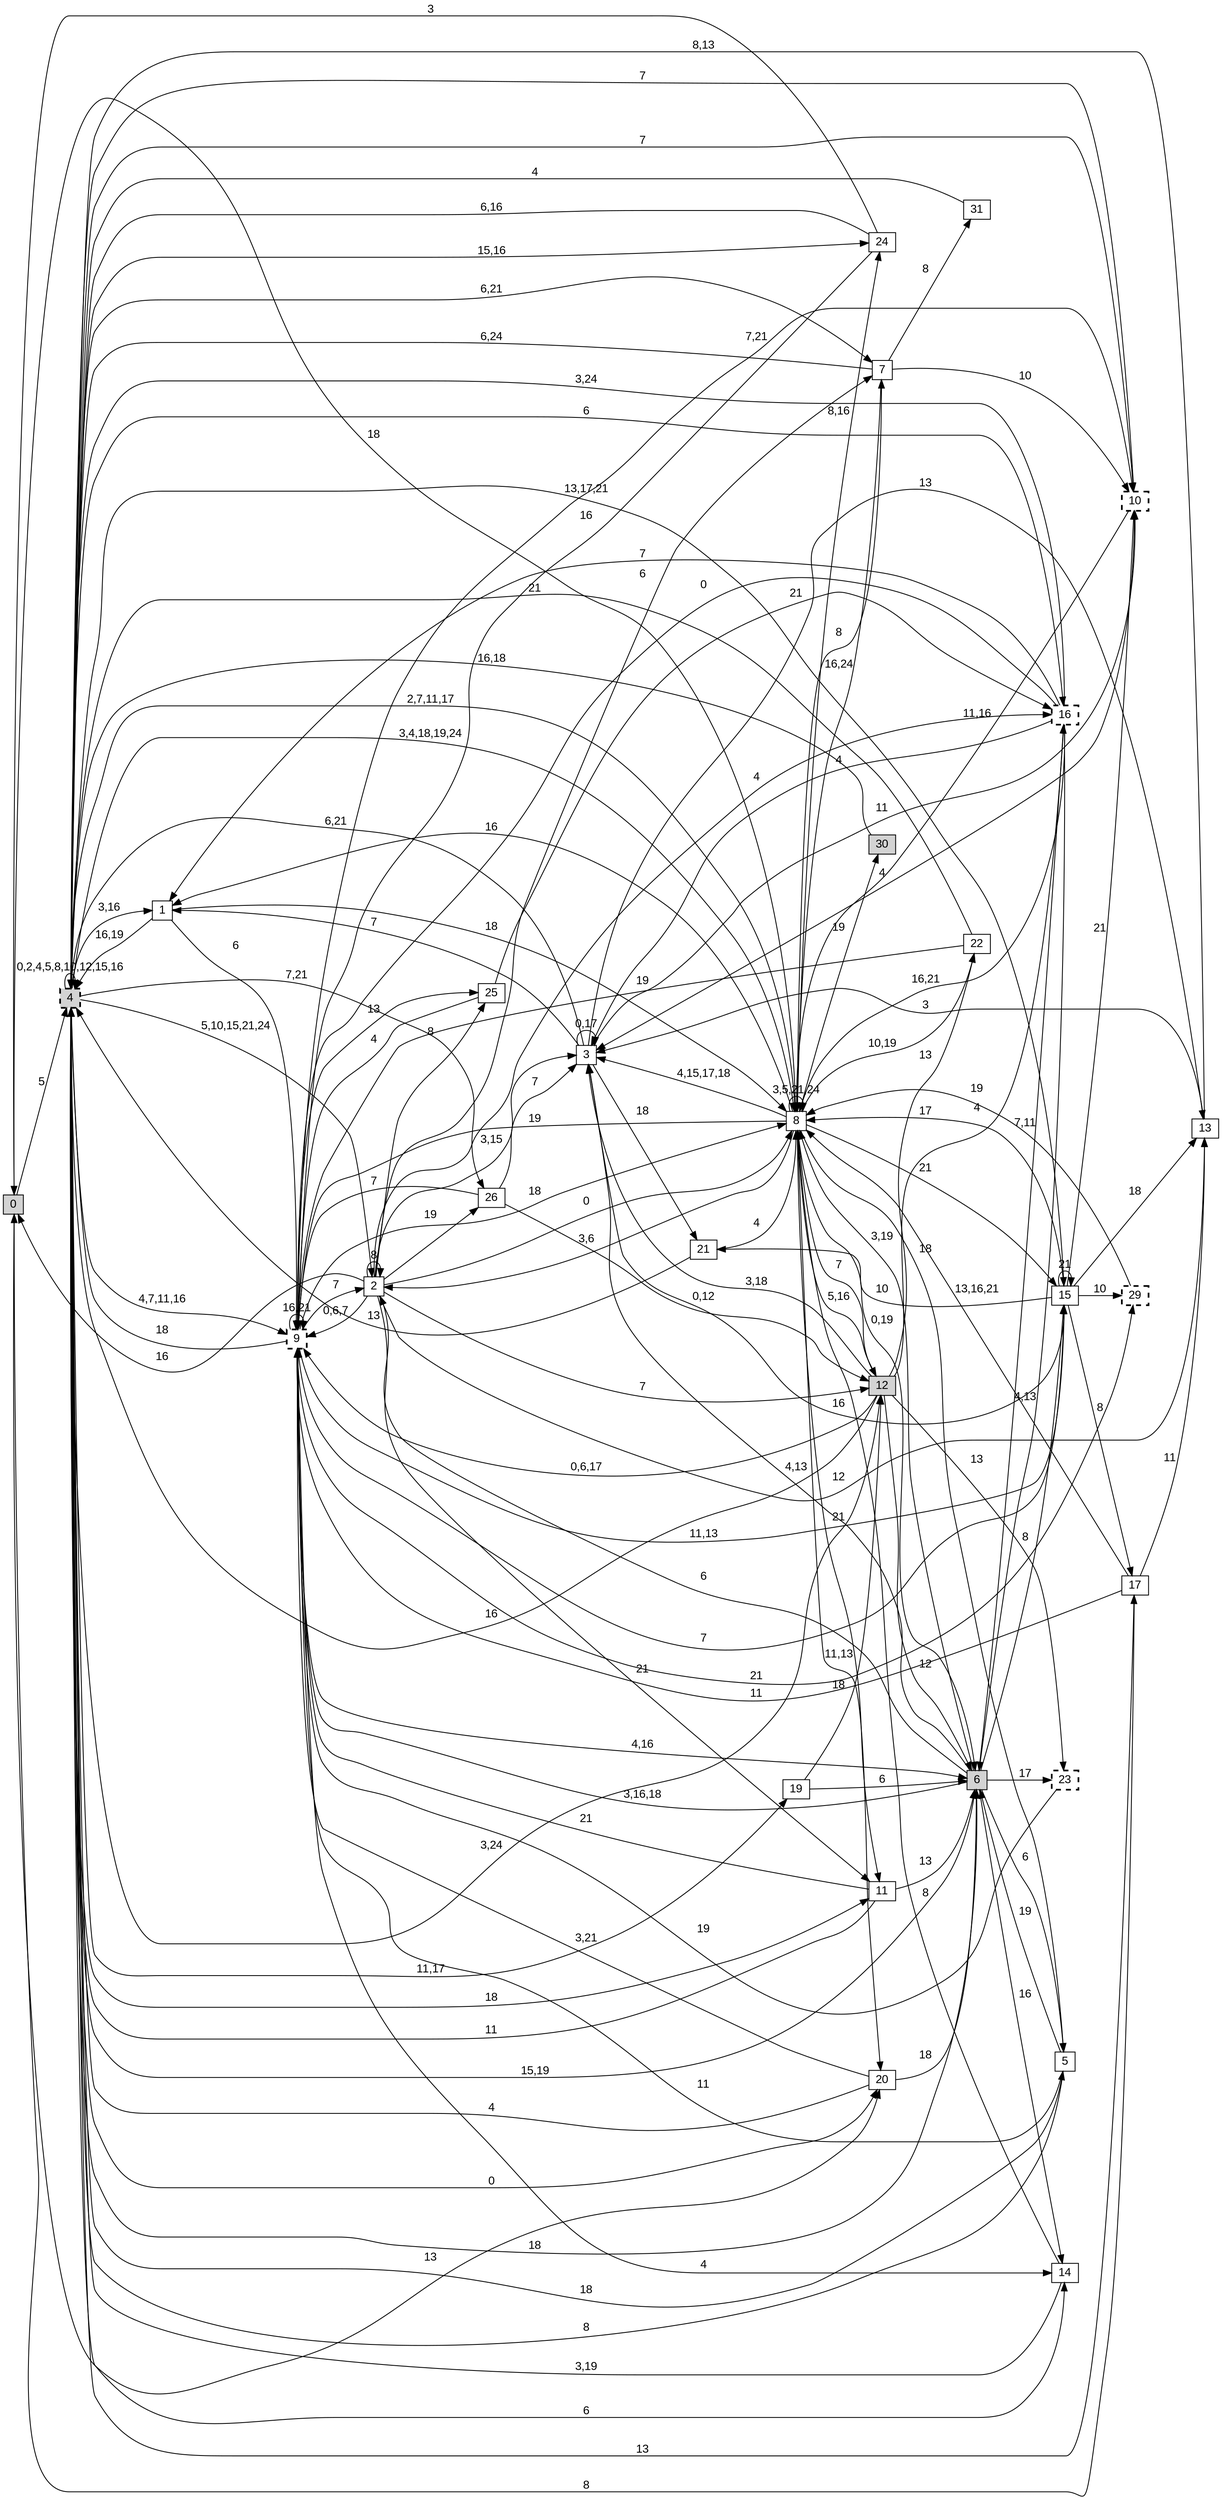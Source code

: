 digraph "NDFA" {
  rankdir=LR
  node [shape=box width=0.1 height=0.1 fontname=Arial]
  edge [fontname=Arial]
/* Estados */
 s0 [label="0" style="filled"] /* I:1 F:0 D:0 */
 s1 [label="1" ] /* I:0 F:0 D:0 */
 s2 [label="2" ] /* I:0 F:0 D:0 */
 s3 [label="3" ] /* I:0 F:0 D:0 */
 s4 [label="4" style="filled,bold,dashed"] /* I:1 F:1 D:0 */
 s5 [label="5" ] /* I:0 F:0 D:0 */
 s6 [label="6" style="filled"] /* I:1 F:0 D:0 */
 s7 [label="7" ] /* I:0 F:0 D:0 */
 s8 [label="8" ] /* I:0 F:0 D:0 */
 s9 [label="9" style="bold,dashed"] /* I:0 F:1 D:0 */
 s10 [label="10" style="bold,dashed"] /* I:0 F:1 D:0 */
 s11 [label="11" ] /* I:0 F:0 D:0 */
 s12 [label="12" style="filled"] /* I:1 F:0 D:0 */
 s13 [label="13" ] /* I:0 F:0 D:0 */
 s14 [label="14" ] /* I:0 F:0 D:0 */
 s15 [label="15" ] /* I:0 F:0 D:0 */
 s16 [label="16" style="bold,dashed"] /* I:0 F:1 D:0 */
 s17 [label="17" ] /* I:0 F:0 D:0 */
 s19 [label="19" ] /* I:0 F:0 D:0 */
 s20 [label="20" ] /* I:0 F:0 D:0 */
 s21 [label="21" ] /* I:0 F:0 D:0 */
 s22 [label="22" ] /* I:0 F:0 D:0 */
 s23 [label="23" style="bold,dashed"] /* I:0 F:1 D:0 */
 s24 [label="24" ] /* I:0 F:0 D:0 */
 s25 [label="25" ] /* I:0 F:0 D:0 */
 s26 [label="26" ] /* I:0 F:0 D:0 */
 s29 [label="29" style="bold,dashed"] /* I:0 F:1 D:0 */
 s30 [label="30" style="filled"] /* I:1 F:0 D:0 */
 s31 [label="31" ] /* I:0 F:0 D:0 */
/* Transiciones */
  s0 -> s4 [label="5"]
  s0 -> s8 [label="18"]
  s0 -> s20 [label="13"]
  s1 -> s4 [label="16,19"]
  s1 -> s8 [label="18"]
  s1 -> s9 [label="6"]
  s2 -> s0 [label="16"]
  s2 -> s2 [label="8"]
  s2 -> s3 [label="3,15"]
  s2 -> s7 [label="6"]
  s2 -> s8 [label="0"]
  s2 -> s9 [label="0,6,7"]
  s2 -> s11 [label="21"]
  s2 -> s12 [label="7"]
  s2 -> s13 [label="12"]
  s2 -> s16 [label="4"]
  s2 -> s25 [label="8"]
  s2 -> s26 [label="19"]
  s3 -> s1 [label="7"]
  s3 -> s3 [label="0,17"]
  s3 -> s4 [label="6,21"]
  s3 -> s10 [label="11"]
  s3 -> s13 [label="13"]
  s3 -> s21 [label="18"]
  s4 -> s1 [label="3,16"]
  s4 -> s2 [label="5,10,15,21,24"]
  s4 -> s4 [label="0,2,4,5,8,10,12,15,16"]
  s4 -> s5 [label="18"]
  s4 -> s6 [label="18"]
  s4 -> s7 [label="6,21"]
  s4 -> s8 [label="3,4,18,19,24"]
  s4 -> s9 [label="4,7,11,16"]
  s4 -> s10 [label="7"]
  s4 -> s11 [label="18"]
  s4 -> s12 [label="3,24"]
  s4 -> s14 [label="6"]
  s4 -> s15 [label="13,17,21"]
  s4 -> s16 [label="6"]
  s4 -> s17 [label="13"]
  s4 -> s19 [label="11,17"]
  s4 -> s20 [label="0"]
  s4 -> s24 [label="15,16"]
  s4 -> s26 [label="7,21"]
  s5 -> s4 [label="8"]
  s5 -> s6 [label="19"]
  s5 -> s9 [label="11"]
  s6 -> s2 [label="6"]
  s6 -> s3 [label="4,13"]
  s6 -> s4 [label="15,19"]
  s6 -> s5 [label="6"]
  s6 -> s8 [label="3,19"]
  s6 -> s9 [label="3,16,18"]
  s6 -> s14 [label="16"]
  s6 -> s15 [label="8"]
  s6 -> s16 [label="7,11"]
  s6 -> s23 [label="17"]
  s7 -> s4 [label="6,24"]
  s7 -> s8 [label="16,24"]
  s7 -> s10 [label="10"]
  s7 -> s31 [label="8"]
  s8 -> s1 [label="16"]
  s8 -> s2 [label="3,6"]
  s8 -> s3 [label="4,15,17,18"]
  s8 -> s4 [label="2,7,11,17"]
  s8 -> s5 [label="18"]
  s8 -> s6 [label="0,19"]
  s8 -> s7 [label="8"]
  s8 -> s8 [label="3,5,21,24"]
  s8 -> s9 [label="19"]
  s8 -> s11 [label="21"]
  s8 -> s12 [label="5,16"]
  s8 -> s15 [label="21"]
  s8 -> s20 [label="11,13"]
  s8 -> s22 [label="10,19"]
  s8 -> s24 [label="8,16"]
  s8 -> s30 [label="19"]
  s9 -> s2 [label="7"]
  s9 -> s4 [label="18"]
  s9 -> s6 [label="4,16"]
  s9 -> s8 [label="18"]
  s9 -> s9 [label="16,21"]
  s9 -> s10 [label="7,21"]
  s9 -> s14 [label="4"]
  s9 -> s15 [label="11,13"]
  s9 -> s25 [label="13"]
  s9 -> s29 [label="21"]
  s10 -> s3 [label="4"]
  s10 -> s4 [label="7"]
  s10 -> s8 [label="11,16"]
  s11 -> s4 [label="11"]
  s11 -> s6 [label="13"]
  s11 -> s9 [label="21"]
  s12 -> s3 [label="3,18"]
  s12 -> s4 [label="16"]
  s12 -> s6 [label="12"]
  s12 -> s8 [label="7"]
  s12 -> s9 [label="0,6,17"]
  s12 -> s16 [label="4"]
  s12 -> s22 [label="13"]
  s12 -> s23 [label="13"]
  s13 -> s3 [label="3"]
  s13 -> s4 [label="8,13"]
  s14 -> s4 [label="3,19"]
  s14 -> s8 [label="8"]
  s15 -> s3 [label="16"]
  s15 -> s8 [label="17"]
  s15 -> s9 [label="7"]
  s15 -> s10 [label="21"]
  s15 -> s13 [label="18"]
  s15 -> s15 [label="21"]
  s15 -> s17 [label="8"]
  s15 -> s21 [label="10"]
  s15 -> s29 [label="10"]
  s16 -> s1 [label="7"]
  s16 -> s3 [label="4"]
  s16 -> s4 [label="3,24"]
  s16 -> s6 [label="4,13"]
  s16 -> s8 [label="16,21"]
  s16 -> s9 [label="0"]
  s17 -> s0 [label="8"]
  s17 -> s8 [label="13,16,21"]
  s17 -> s9 [label="11"]
  s17 -> s13 [label="11"]
  s19 -> s6 [label="6"]
  s19 -> s12 [label="18"]
  s20 -> s4 [label="4"]
  s20 -> s6 [label="18"]
  s20 -> s9 [label="3,21"]
  s21 -> s4 [label="13"]
  s21 -> s8 [label="4"]
  s22 -> s4 [label="21"]
  s22 -> s9 [label="19"]
  s23 -> s9 [label="19"]
  s24 -> s0 [label="3"]
  s24 -> s4 [label="6,16"]
  s24 -> s9 [label="16"]
  s25 -> s9 [label="4"]
  s25 -> s16 [label="21"]
  s26 -> s3 [label="7"]
  s26 -> s9 [label="7"]
  s26 -> s12 [label="0,12"]
  s29 -> s8 [label="19"]
  s30 -> s4 [label="16,18"]
  s31 -> s4 [label="4"]
}
